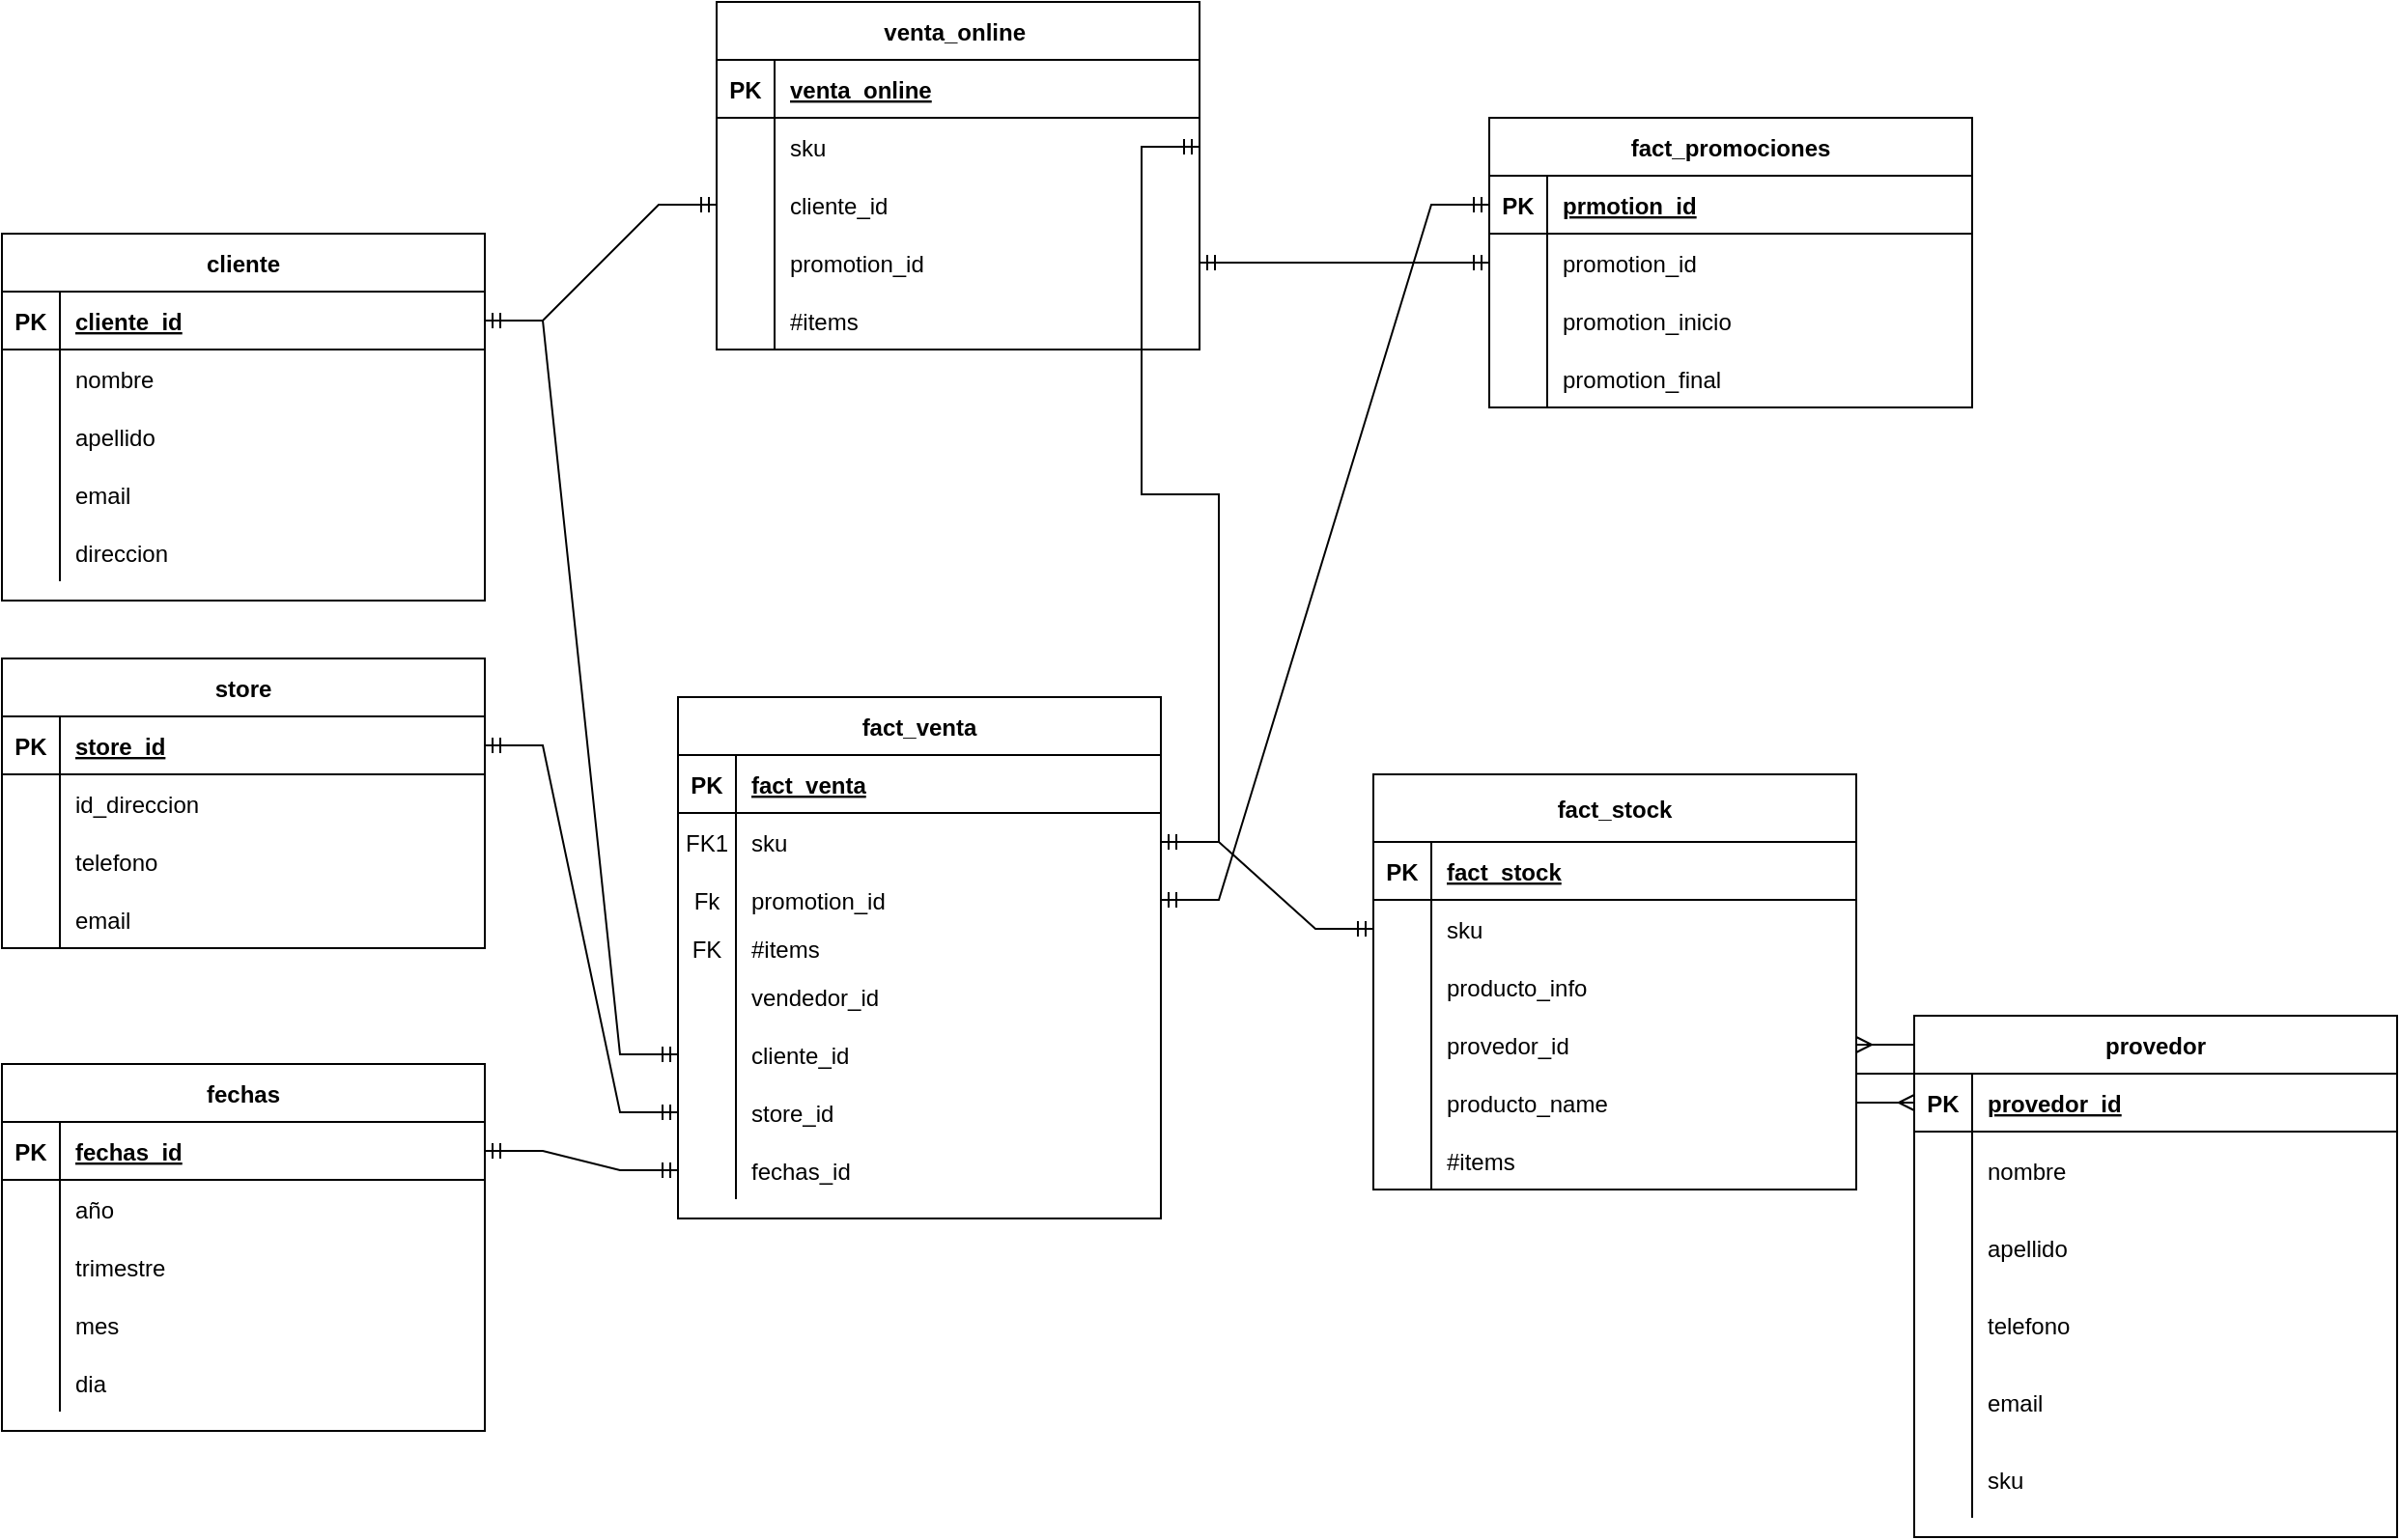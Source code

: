 <mxfile version="21.7.4" type="google">
  <diagram id="R2lEEEUBdFMjLlhIrx00" name="Page-1">
    <mxGraphModel grid="1" page="1" gridSize="10" guides="1" tooltips="1" connect="1" arrows="1" fold="1" pageScale="1" pageWidth="850" pageHeight="1100" background="#FFFFFF" math="0" shadow="0" extFonts="Permanent Marker^https://fonts.googleapis.com/css?family=Permanent+Marker">
      <root>
        <mxCell id="0" />
        <mxCell id="1" parent="0" />
        <mxCell id="C-vyLk0tnHw3VtMMgP7b-13" value="provedor" style="shape=table;startSize=30;container=1;collapsible=1;childLayout=tableLayout;fixedRows=1;rowLines=0;fontStyle=1;align=center;resizeLast=1;" vertex="1" parent="1">
          <mxGeometry x="1070" y="695" width="250" height="270.0" as="geometry">
            <mxRectangle x="1070" y="695" width="150" height="30" as="alternateBounds" />
          </mxGeometry>
        </mxCell>
        <mxCell id="C-vyLk0tnHw3VtMMgP7b-14" value="" style="shape=partialRectangle;collapsible=0;dropTarget=0;pointerEvents=0;fillColor=none;points=[[0,0.5],[1,0.5]];portConstraint=eastwest;top=0;left=0;right=0;bottom=1;" vertex="1" parent="C-vyLk0tnHw3VtMMgP7b-13">
          <mxGeometry y="30" width="250" height="30" as="geometry" />
        </mxCell>
        <mxCell id="C-vyLk0tnHw3VtMMgP7b-15" value="PK" style="shape=partialRectangle;overflow=hidden;connectable=0;fillColor=none;top=0;left=0;bottom=0;right=0;fontStyle=1;" vertex="1" parent="C-vyLk0tnHw3VtMMgP7b-14">
          <mxGeometry width="30" height="30" as="geometry">
            <mxRectangle width="30" height="30" as="alternateBounds" />
          </mxGeometry>
        </mxCell>
        <mxCell id="C-vyLk0tnHw3VtMMgP7b-16" value="provedor_id" style="shape=partialRectangle;overflow=hidden;connectable=0;fillColor=none;top=0;left=0;bottom=0;right=0;align=left;spacingLeft=6;fontStyle=5;" vertex="1" parent="C-vyLk0tnHw3VtMMgP7b-14">
          <mxGeometry x="30" width="220" height="30" as="geometry">
            <mxRectangle width="220" height="30" as="alternateBounds" />
          </mxGeometry>
        </mxCell>
        <mxCell id="C-vyLk0tnHw3VtMMgP7b-17" value="" style="shape=partialRectangle;collapsible=0;dropTarget=0;pointerEvents=0;fillColor=none;points=[[0,0.5],[1,0.5]];portConstraint=eastwest;top=0;left=0;right=0;bottom=0;" vertex="1" parent="C-vyLk0tnHw3VtMMgP7b-13">
          <mxGeometry y="60" width="250" height="40" as="geometry" />
        </mxCell>
        <mxCell id="C-vyLk0tnHw3VtMMgP7b-18" value="" style="shape=partialRectangle;overflow=hidden;connectable=0;fillColor=none;top=0;left=0;bottom=0;right=0;" vertex="1" parent="C-vyLk0tnHw3VtMMgP7b-17">
          <mxGeometry width="30" height="40" as="geometry">
            <mxRectangle width="30" height="40" as="alternateBounds" />
          </mxGeometry>
        </mxCell>
        <mxCell id="C-vyLk0tnHw3VtMMgP7b-19" value="nombre" style="shape=partialRectangle;overflow=hidden;connectable=0;fillColor=none;top=0;left=0;bottom=0;right=0;align=left;spacingLeft=6;" vertex="1" parent="C-vyLk0tnHw3VtMMgP7b-17">
          <mxGeometry x="30" width="220" height="40" as="geometry">
            <mxRectangle width="220" height="40" as="alternateBounds" />
          </mxGeometry>
        </mxCell>
        <mxCell id="Z_iA-1K9c2QlfrHiS6MS-1" value="" style="shape=partialRectangle;collapsible=0;dropTarget=0;pointerEvents=0;fillColor=none;points=[[0,0.5],[1,0.5]];portConstraint=eastwest;top=0;left=0;right=0;bottom=0;" vertex="1" parent="C-vyLk0tnHw3VtMMgP7b-13">
          <mxGeometry y="100" width="250" height="40" as="geometry" />
        </mxCell>
        <mxCell id="Z_iA-1K9c2QlfrHiS6MS-2" value="" style="shape=partialRectangle;overflow=hidden;connectable=0;fillColor=none;top=0;left=0;bottom=0;right=0;" vertex="1" parent="Z_iA-1K9c2QlfrHiS6MS-1">
          <mxGeometry width="30" height="40" as="geometry">
            <mxRectangle width="30" height="40" as="alternateBounds" />
          </mxGeometry>
        </mxCell>
        <mxCell id="Z_iA-1K9c2QlfrHiS6MS-3" value="apellido" style="shape=partialRectangle;overflow=hidden;connectable=0;fillColor=none;top=0;left=0;bottom=0;right=0;align=left;spacingLeft=6;" vertex="1" parent="Z_iA-1K9c2QlfrHiS6MS-1">
          <mxGeometry x="30" width="220" height="40" as="geometry">
            <mxRectangle width="220" height="40" as="alternateBounds" />
          </mxGeometry>
        </mxCell>
        <mxCell id="Z_iA-1K9c2QlfrHiS6MS-4" value="" style="shape=partialRectangle;collapsible=0;dropTarget=0;pointerEvents=0;fillColor=none;points=[[0,0.5],[1,0.5]];portConstraint=eastwest;top=0;left=0;right=0;bottom=0;" vertex="1" parent="C-vyLk0tnHw3VtMMgP7b-13">
          <mxGeometry y="140" width="250" height="40" as="geometry" />
        </mxCell>
        <mxCell id="Z_iA-1K9c2QlfrHiS6MS-5" value="" style="shape=partialRectangle;overflow=hidden;connectable=0;fillColor=none;top=0;left=0;bottom=0;right=0;" vertex="1" parent="Z_iA-1K9c2QlfrHiS6MS-4">
          <mxGeometry width="30" height="40" as="geometry">
            <mxRectangle width="30" height="40" as="alternateBounds" />
          </mxGeometry>
        </mxCell>
        <mxCell id="Z_iA-1K9c2QlfrHiS6MS-6" value="telefono" style="shape=partialRectangle;overflow=hidden;connectable=0;fillColor=none;top=0;left=0;bottom=0;right=0;align=left;spacingLeft=6;" vertex="1" parent="Z_iA-1K9c2QlfrHiS6MS-4">
          <mxGeometry x="30" width="220" height="40" as="geometry">
            <mxRectangle width="220" height="40" as="alternateBounds" />
          </mxGeometry>
        </mxCell>
        <mxCell id="851JvT6D6ncz7zANUEx--24" value="" style="shape=partialRectangle;collapsible=0;dropTarget=0;pointerEvents=0;fillColor=none;points=[[0,0.5],[1,0.5]];portConstraint=eastwest;top=0;left=0;right=0;bottom=0;" vertex="1" parent="C-vyLk0tnHw3VtMMgP7b-13">
          <mxGeometry y="180" width="250" height="40" as="geometry" />
        </mxCell>
        <mxCell id="851JvT6D6ncz7zANUEx--25" value="" style="shape=partialRectangle;overflow=hidden;connectable=0;fillColor=none;top=0;left=0;bottom=0;right=0;" vertex="1" parent="851JvT6D6ncz7zANUEx--24">
          <mxGeometry width="30" height="40" as="geometry">
            <mxRectangle width="30" height="40" as="alternateBounds" />
          </mxGeometry>
        </mxCell>
        <mxCell id="851JvT6D6ncz7zANUEx--26" value="email" style="shape=partialRectangle;overflow=hidden;connectable=0;fillColor=none;top=0;left=0;bottom=0;right=0;align=left;spacingLeft=6;" vertex="1" parent="851JvT6D6ncz7zANUEx--24">
          <mxGeometry x="30" width="220" height="40" as="geometry">
            <mxRectangle width="220" height="40" as="alternateBounds" />
          </mxGeometry>
        </mxCell>
        <mxCell id="851JvT6D6ncz7zANUEx--27" value="" style="shape=partialRectangle;collapsible=0;dropTarget=0;pointerEvents=0;fillColor=none;points=[[0,0.5],[1,0.5]];portConstraint=eastwest;top=0;left=0;right=0;bottom=0;" vertex="1" parent="C-vyLk0tnHw3VtMMgP7b-13">
          <mxGeometry y="220" width="250" height="40" as="geometry" />
        </mxCell>
        <mxCell id="851JvT6D6ncz7zANUEx--28" value="" style="shape=partialRectangle;overflow=hidden;connectable=0;fillColor=none;top=0;left=0;bottom=0;right=0;" vertex="1" parent="851JvT6D6ncz7zANUEx--27">
          <mxGeometry width="30" height="40" as="geometry">
            <mxRectangle width="30" height="40" as="alternateBounds" />
          </mxGeometry>
        </mxCell>
        <mxCell id="851JvT6D6ncz7zANUEx--29" value="sku" style="shape=partialRectangle;overflow=hidden;connectable=0;fillColor=none;top=0;left=0;bottom=0;right=0;align=left;spacingLeft=6;" vertex="1" parent="851JvT6D6ncz7zANUEx--27">
          <mxGeometry x="30" width="220" height="40" as="geometry">
            <mxRectangle width="220" height="40" as="alternateBounds" />
          </mxGeometry>
        </mxCell>
        <mxCell id="C-vyLk0tnHw3VtMMgP7b-23" value="store" style="shape=table;startSize=30;container=1;collapsible=1;childLayout=tableLayout;fixedRows=1;rowLines=0;fontStyle=1;align=center;resizeLast=1;" vertex="1" parent="1">
          <mxGeometry x="80" y="510" width="250" height="150" as="geometry">
            <mxRectangle x="120" y="570" width="140" height="30" as="alternateBounds" />
          </mxGeometry>
        </mxCell>
        <mxCell id="C-vyLk0tnHw3VtMMgP7b-24" value="" style="shape=partialRectangle;collapsible=0;dropTarget=0;pointerEvents=0;fillColor=none;points=[[0,0.5],[1,0.5]];portConstraint=eastwest;top=0;left=0;right=0;bottom=1;" vertex="1" parent="C-vyLk0tnHw3VtMMgP7b-23">
          <mxGeometry y="30" width="250" height="30" as="geometry" />
        </mxCell>
        <mxCell id="C-vyLk0tnHw3VtMMgP7b-25" value="PK" style="shape=partialRectangle;overflow=hidden;connectable=0;fillColor=none;top=0;left=0;bottom=0;right=0;fontStyle=1;" vertex="1" parent="C-vyLk0tnHw3VtMMgP7b-24">
          <mxGeometry width="30" height="30" as="geometry">
            <mxRectangle width="30" height="30" as="alternateBounds" />
          </mxGeometry>
        </mxCell>
        <mxCell id="C-vyLk0tnHw3VtMMgP7b-26" value="store_id" style="shape=partialRectangle;overflow=hidden;connectable=0;fillColor=none;top=0;left=0;bottom=0;right=0;align=left;spacingLeft=6;fontStyle=5;" vertex="1" parent="C-vyLk0tnHw3VtMMgP7b-24">
          <mxGeometry x="30" width="220" height="30" as="geometry">
            <mxRectangle width="220" height="30" as="alternateBounds" />
          </mxGeometry>
        </mxCell>
        <mxCell id="C-vyLk0tnHw3VtMMgP7b-27" value="" style="shape=partialRectangle;collapsible=0;dropTarget=0;pointerEvents=0;fillColor=none;points=[[0,0.5],[1,0.5]];portConstraint=eastwest;top=0;left=0;right=0;bottom=0;" vertex="1" parent="C-vyLk0tnHw3VtMMgP7b-23">
          <mxGeometry y="60" width="250" height="30" as="geometry" />
        </mxCell>
        <mxCell id="C-vyLk0tnHw3VtMMgP7b-28" value="" style="shape=partialRectangle;overflow=hidden;connectable=0;fillColor=none;top=0;left=0;bottom=0;right=0;" vertex="1" parent="C-vyLk0tnHw3VtMMgP7b-27">
          <mxGeometry width="30" height="30" as="geometry">
            <mxRectangle width="30" height="30" as="alternateBounds" />
          </mxGeometry>
        </mxCell>
        <mxCell id="C-vyLk0tnHw3VtMMgP7b-29" value="id_direccion" style="shape=partialRectangle;overflow=hidden;connectable=0;fillColor=none;top=0;left=0;bottom=0;right=0;align=left;spacingLeft=6;" vertex="1" parent="C-vyLk0tnHw3VtMMgP7b-27">
          <mxGeometry x="30" width="220" height="30" as="geometry">
            <mxRectangle width="220" height="30" as="alternateBounds" />
          </mxGeometry>
        </mxCell>
        <mxCell id="UrbF_MZhGBlNxqxFJ4zJ-2" value="" style="shape=partialRectangle;collapsible=0;dropTarget=0;pointerEvents=0;fillColor=none;points=[[0,0.5],[1,0.5]];portConstraint=eastwest;top=0;left=0;right=0;bottom=0;" vertex="1" parent="C-vyLk0tnHw3VtMMgP7b-23">
          <mxGeometry y="90" width="250" height="30" as="geometry" />
        </mxCell>
        <mxCell id="UrbF_MZhGBlNxqxFJ4zJ-3" value="" style="shape=partialRectangle;overflow=hidden;connectable=0;fillColor=none;top=0;left=0;bottom=0;right=0;" vertex="1" parent="UrbF_MZhGBlNxqxFJ4zJ-2">
          <mxGeometry width="30" height="30" as="geometry">
            <mxRectangle width="30" height="30" as="alternateBounds" />
          </mxGeometry>
        </mxCell>
        <mxCell id="UrbF_MZhGBlNxqxFJ4zJ-4" value="telefono" style="shape=partialRectangle;overflow=hidden;connectable=0;fillColor=none;top=0;left=0;bottom=0;right=0;align=left;spacingLeft=6;" vertex="1" parent="UrbF_MZhGBlNxqxFJ4zJ-2">
          <mxGeometry x="30" width="220" height="30" as="geometry">
            <mxRectangle width="220" height="30" as="alternateBounds" />
          </mxGeometry>
        </mxCell>
        <mxCell id="UrbF_MZhGBlNxqxFJ4zJ-5" value="" style="shape=partialRectangle;collapsible=0;dropTarget=0;pointerEvents=0;fillColor=none;points=[[0,0.5],[1,0.5]];portConstraint=eastwest;top=0;left=0;right=0;bottom=0;" vertex="1" parent="C-vyLk0tnHw3VtMMgP7b-23">
          <mxGeometry y="120" width="250" height="30" as="geometry" />
        </mxCell>
        <mxCell id="UrbF_MZhGBlNxqxFJ4zJ-6" value="" style="shape=partialRectangle;overflow=hidden;connectable=0;fillColor=none;top=0;left=0;bottom=0;right=0;" vertex="1" parent="UrbF_MZhGBlNxqxFJ4zJ-5">
          <mxGeometry width="30" height="30" as="geometry">
            <mxRectangle width="30" height="30" as="alternateBounds" />
          </mxGeometry>
        </mxCell>
        <mxCell id="UrbF_MZhGBlNxqxFJ4zJ-7" value="email" style="shape=partialRectangle;overflow=hidden;connectable=0;fillColor=none;top=0;left=0;bottom=0;right=0;align=left;spacingLeft=6;" vertex="1" parent="UrbF_MZhGBlNxqxFJ4zJ-5">
          <mxGeometry x="30" width="220" height="30" as="geometry">
            <mxRectangle width="220" height="30" as="alternateBounds" />
          </mxGeometry>
        </mxCell>
        <mxCell id="UrbF_MZhGBlNxqxFJ4zJ-34" style="edgeStyle=none;rounded=0;orthogonalLoop=1;jettySize=auto;html=1;exitX=1;exitY=1;exitDx=0;exitDy=0;entryX=0;entryY=1;entryDx=0;entryDy=0;" edge="1" parent="1">
          <mxGeometry relative="1" as="geometry">
            <Array as="points">
              <mxPoint x="270" y="250" />
            </Array>
            <mxPoint x="290" y="70" as="targetPoint" />
          </mxGeometry>
        </mxCell>
        <mxCell id="UrbF_MZhGBlNxqxFJ4zJ-37" value="fact_venta" style="shape=table;startSize=30;container=1;collapsible=1;childLayout=tableLayout;fixedRows=1;rowLines=0;fontStyle=1;align=center;resizeLast=1;" vertex="1" parent="1">
          <mxGeometry x="430" y="530" width="250" height="270" as="geometry">
            <mxRectangle x="500" y="530" width="100" height="30" as="alternateBounds" />
          </mxGeometry>
        </mxCell>
        <mxCell id="UrbF_MZhGBlNxqxFJ4zJ-38" value="" style="shape=partialRectangle;collapsible=0;dropTarget=0;pointerEvents=0;fillColor=none;points=[[0,0.5],[1,0.5]];portConstraint=eastwest;top=0;left=0;right=0;bottom=1;" vertex="1" parent="UrbF_MZhGBlNxqxFJ4zJ-37">
          <mxGeometry y="30" width="250" height="30" as="geometry" />
        </mxCell>
        <mxCell id="UrbF_MZhGBlNxqxFJ4zJ-39" value="PK" style="shape=partialRectangle;overflow=hidden;connectable=0;fillColor=none;top=0;left=0;bottom=0;right=0;fontStyle=1;" vertex="1" parent="UrbF_MZhGBlNxqxFJ4zJ-38">
          <mxGeometry width="30" height="30" as="geometry">
            <mxRectangle width="30" height="30" as="alternateBounds" />
          </mxGeometry>
        </mxCell>
        <mxCell id="UrbF_MZhGBlNxqxFJ4zJ-40" value="fact_venta" style="shape=partialRectangle;overflow=hidden;connectable=0;fillColor=none;top=0;left=0;bottom=0;right=0;align=left;spacingLeft=6;fontStyle=5;" vertex="1" parent="UrbF_MZhGBlNxqxFJ4zJ-38">
          <mxGeometry x="30" width="220" height="30" as="geometry">
            <mxRectangle width="220" height="30" as="alternateBounds" />
          </mxGeometry>
        </mxCell>
        <mxCell id="UrbF_MZhGBlNxqxFJ4zJ-41" value="" style="shape=partialRectangle;collapsible=0;dropTarget=0;pointerEvents=0;fillColor=none;points=[[0,0.5],[1,0.5]];portConstraint=eastwest;top=0;left=0;right=0;bottom=0;" vertex="1" parent="UrbF_MZhGBlNxqxFJ4zJ-37">
          <mxGeometry y="60" width="250" height="30" as="geometry" />
        </mxCell>
        <mxCell id="UrbF_MZhGBlNxqxFJ4zJ-42" value="FK1" style="shape=partialRectangle;overflow=hidden;connectable=0;fillColor=none;top=0;left=0;bottom=0;right=0;" vertex="1" parent="UrbF_MZhGBlNxqxFJ4zJ-41">
          <mxGeometry width="30" height="30" as="geometry">
            <mxRectangle width="30" height="30" as="alternateBounds" />
          </mxGeometry>
        </mxCell>
        <mxCell id="UrbF_MZhGBlNxqxFJ4zJ-43" value="sku" style="shape=partialRectangle;overflow=hidden;connectable=0;fillColor=none;top=0;left=0;bottom=0;right=0;align=left;spacingLeft=6;" vertex="1" parent="UrbF_MZhGBlNxqxFJ4zJ-41">
          <mxGeometry x="30" width="220" height="30" as="geometry">
            <mxRectangle width="220" height="30" as="alternateBounds" />
          </mxGeometry>
        </mxCell>
        <mxCell id="UrbF_MZhGBlNxqxFJ4zJ-44" value="" style="shape=partialRectangle;collapsible=0;dropTarget=0;pointerEvents=0;fillColor=none;points=[[0,0.5],[1,0.5]];portConstraint=eastwest;top=0;left=0;right=0;bottom=0;" vertex="1" parent="UrbF_MZhGBlNxqxFJ4zJ-37">
          <mxGeometry y="90" width="250" height="30" as="geometry" />
        </mxCell>
        <mxCell id="UrbF_MZhGBlNxqxFJ4zJ-45" value="Fk" style="shape=partialRectangle;overflow=hidden;connectable=0;fillColor=none;top=0;left=0;bottom=0;right=0;" vertex="1" parent="UrbF_MZhGBlNxqxFJ4zJ-44">
          <mxGeometry width="30" height="30" as="geometry">
            <mxRectangle width="30" height="30" as="alternateBounds" />
          </mxGeometry>
        </mxCell>
        <mxCell id="UrbF_MZhGBlNxqxFJ4zJ-46" value="promotion_id" style="shape=partialRectangle;overflow=hidden;connectable=0;fillColor=none;top=0;left=0;bottom=0;right=0;align=left;spacingLeft=6;" vertex="1" parent="UrbF_MZhGBlNxqxFJ4zJ-44">
          <mxGeometry x="30" width="220" height="30" as="geometry">
            <mxRectangle width="220" height="30" as="alternateBounds" />
          </mxGeometry>
        </mxCell>
        <mxCell id="UrbF_MZhGBlNxqxFJ4zJ-116" value="" style="shape=partialRectangle;collapsible=0;dropTarget=0;pointerEvents=0;fillColor=none;points=[[0,0.5],[1,0.5]];portConstraint=eastwest;top=0;left=0;right=0;bottom=0;" vertex="1" parent="UrbF_MZhGBlNxqxFJ4zJ-37">
          <mxGeometry y="120" width="250" height="20" as="geometry" />
        </mxCell>
        <mxCell id="UrbF_MZhGBlNxqxFJ4zJ-117" value="FK" style="shape=partialRectangle;overflow=hidden;connectable=0;fillColor=none;top=0;left=0;bottom=0;right=0;" vertex="1" parent="UrbF_MZhGBlNxqxFJ4zJ-116">
          <mxGeometry width="30" height="20" as="geometry">
            <mxRectangle width="30" height="20" as="alternateBounds" />
          </mxGeometry>
        </mxCell>
        <mxCell id="UrbF_MZhGBlNxqxFJ4zJ-118" value="#items" style="shape=partialRectangle;overflow=hidden;connectable=0;fillColor=none;top=0;left=0;bottom=0;right=0;align=left;spacingLeft=6;" vertex="1" parent="UrbF_MZhGBlNxqxFJ4zJ-116">
          <mxGeometry x="30" width="220" height="20" as="geometry">
            <mxRectangle width="220" height="20" as="alternateBounds" />
          </mxGeometry>
        </mxCell>
        <mxCell id="UrbF_MZhGBlNxqxFJ4zJ-122" value="" style="shape=partialRectangle;collapsible=0;dropTarget=0;pointerEvents=0;fillColor=none;points=[[0,0.5],[1,0.5]];portConstraint=eastwest;top=0;left=0;right=0;bottom=0;" vertex="1" parent="UrbF_MZhGBlNxqxFJ4zJ-37">
          <mxGeometry y="140" width="250" height="30" as="geometry" />
        </mxCell>
        <mxCell id="UrbF_MZhGBlNxqxFJ4zJ-123" value="" style="shape=partialRectangle;overflow=hidden;connectable=0;fillColor=none;top=0;left=0;bottom=0;right=0;" vertex="1" parent="UrbF_MZhGBlNxqxFJ4zJ-122">
          <mxGeometry width="30" height="30" as="geometry">
            <mxRectangle width="30" height="30" as="alternateBounds" />
          </mxGeometry>
        </mxCell>
        <mxCell id="UrbF_MZhGBlNxqxFJ4zJ-124" value="vendedor_id" style="shape=partialRectangle;overflow=hidden;connectable=0;fillColor=none;top=0;left=0;bottom=0;right=0;align=left;spacingLeft=6;" vertex="1" parent="UrbF_MZhGBlNxqxFJ4zJ-122">
          <mxGeometry x="30" width="220" height="30" as="geometry">
            <mxRectangle width="220" height="30" as="alternateBounds" />
          </mxGeometry>
        </mxCell>
        <mxCell id="UrbF_MZhGBlNxqxFJ4zJ-128" value="" style="shape=partialRectangle;collapsible=0;dropTarget=0;pointerEvents=0;fillColor=none;points=[[0,0.5],[1,0.5]];portConstraint=eastwest;top=0;left=0;right=0;bottom=0;" vertex="1" parent="UrbF_MZhGBlNxqxFJ4zJ-37">
          <mxGeometry y="170" width="250" height="30" as="geometry" />
        </mxCell>
        <mxCell id="UrbF_MZhGBlNxqxFJ4zJ-129" value="" style="shape=partialRectangle;overflow=hidden;connectable=0;fillColor=none;top=0;left=0;bottom=0;right=0;" vertex="1" parent="UrbF_MZhGBlNxqxFJ4zJ-128">
          <mxGeometry width="30" height="30" as="geometry">
            <mxRectangle width="30" height="30" as="alternateBounds" />
          </mxGeometry>
        </mxCell>
        <mxCell id="UrbF_MZhGBlNxqxFJ4zJ-130" value="cliente_id" style="shape=partialRectangle;overflow=hidden;connectable=0;fillColor=none;top=0;left=0;bottom=0;right=0;align=left;spacingLeft=6;" vertex="1" parent="UrbF_MZhGBlNxqxFJ4zJ-128">
          <mxGeometry x="30" width="220" height="30" as="geometry">
            <mxRectangle width="220" height="30" as="alternateBounds" />
          </mxGeometry>
        </mxCell>
        <mxCell id="UrbF_MZhGBlNxqxFJ4zJ-191" value="" style="shape=partialRectangle;collapsible=0;dropTarget=0;pointerEvents=0;fillColor=none;points=[[0,0.5],[1,0.5]];portConstraint=eastwest;top=0;left=0;right=0;bottom=0;" vertex="1" parent="UrbF_MZhGBlNxqxFJ4zJ-37">
          <mxGeometry y="200" width="250" height="30" as="geometry" />
        </mxCell>
        <mxCell id="UrbF_MZhGBlNxqxFJ4zJ-192" value="" style="shape=partialRectangle;overflow=hidden;connectable=0;fillColor=none;top=0;left=0;bottom=0;right=0;" vertex="1" parent="UrbF_MZhGBlNxqxFJ4zJ-191">
          <mxGeometry width="30" height="30" as="geometry">
            <mxRectangle width="30" height="30" as="alternateBounds" />
          </mxGeometry>
        </mxCell>
        <mxCell id="UrbF_MZhGBlNxqxFJ4zJ-193" value="store_id" style="shape=partialRectangle;overflow=hidden;connectable=0;fillColor=none;top=0;left=0;bottom=0;right=0;align=left;spacingLeft=6;" vertex="1" parent="UrbF_MZhGBlNxqxFJ4zJ-191">
          <mxGeometry x="30" width="220" height="30" as="geometry">
            <mxRectangle width="220" height="30" as="alternateBounds" />
          </mxGeometry>
        </mxCell>
        <mxCell id="851JvT6D6ncz7zANUEx--52" value="" style="shape=partialRectangle;collapsible=0;dropTarget=0;pointerEvents=0;fillColor=none;points=[[0,0.5],[1,0.5]];portConstraint=eastwest;top=0;left=0;right=0;bottom=0;" vertex="1" parent="UrbF_MZhGBlNxqxFJ4zJ-37">
          <mxGeometry y="230" width="250" height="30" as="geometry" />
        </mxCell>
        <mxCell id="851JvT6D6ncz7zANUEx--53" value="" style="shape=partialRectangle;overflow=hidden;connectable=0;fillColor=none;top=0;left=0;bottom=0;right=0;" vertex="1" parent="851JvT6D6ncz7zANUEx--52">
          <mxGeometry width="30" height="30" as="geometry">
            <mxRectangle width="30" height="30" as="alternateBounds" />
          </mxGeometry>
        </mxCell>
        <mxCell id="851JvT6D6ncz7zANUEx--54" value="fechas_id" style="shape=partialRectangle;overflow=hidden;connectable=0;fillColor=none;top=0;left=0;bottom=0;right=0;align=left;spacingLeft=6;" vertex="1" parent="851JvT6D6ncz7zANUEx--52">
          <mxGeometry x="30" width="220" height="30" as="geometry">
            <mxRectangle width="220" height="30" as="alternateBounds" />
          </mxGeometry>
        </mxCell>
        <mxCell id="UrbF_MZhGBlNxqxFJ4zJ-48" value="fact_stock" style="shape=table;startSize=35;container=1;collapsible=1;childLayout=tableLayout;fixedRows=1;rowLines=0;fontStyle=1;align=center;resizeLast=1;" vertex="1" parent="1">
          <mxGeometry x="790" y="570" width="250" height="215" as="geometry">
            <mxRectangle x="790" y="570" width="150" height="30" as="alternateBounds" />
          </mxGeometry>
        </mxCell>
        <mxCell id="UrbF_MZhGBlNxqxFJ4zJ-49" value="" style="shape=partialRectangle;collapsible=0;dropTarget=0;pointerEvents=0;fillColor=none;points=[[0,0.5],[1,0.5]];portConstraint=eastwest;top=0;left=0;right=0;bottom=1;" vertex="1" parent="UrbF_MZhGBlNxqxFJ4zJ-48">
          <mxGeometry y="35" width="250" height="30" as="geometry" />
        </mxCell>
        <mxCell id="UrbF_MZhGBlNxqxFJ4zJ-50" value="PK" style="shape=partialRectangle;overflow=hidden;connectable=0;fillColor=none;top=0;left=0;bottom=0;right=0;fontStyle=1;" vertex="1" parent="UrbF_MZhGBlNxqxFJ4zJ-49">
          <mxGeometry width="30" height="30" as="geometry">
            <mxRectangle width="30" height="30" as="alternateBounds" />
          </mxGeometry>
        </mxCell>
        <mxCell id="UrbF_MZhGBlNxqxFJ4zJ-51" value="fact_stock" style="shape=partialRectangle;overflow=hidden;connectable=0;fillColor=none;top=0;left=0;bottom=0;right=0;align=left;spacingLeft=6;fontStyle=5;" vertex="1" parent="UrbF_MZhGBlNxqxFJ4zJ-49">
          <mxGeometry x="30" width="220" height="30" as="geometry">
            <mxRectangle width="220" height="30" as="alternateBounds" />
          </mxGeometry>
        </mxCell>
        <mxCell id="UrbF_MZhGBlNxqxFJ4zJ-52" value="" style="shape=partialRectangle;collapsible=0;dropTarget=0;pointerEvents=0;fillColor=none;points=[[0,0.5],[1,0.5]];portConstraint=eastwest;top=0;left=0;right=0;bottom=0;" vertex="1" parent="UrbF_MZhGBlNxqxFJ4zJ-48">
          <mxGeometry y="65" width="250" height="30" as="geometry" />
        </mxCell>
        <mxCell id="UrbF_MZhGBlNxqxFJ4zJ-53" value="" style="shape=partialRectangle;overflow=hidden;connectable=0;fillColor=none;top=0;left=0;bottom=0;right=0;" vertex="1" parent="UrbF_MZhGBlNxqxFJ4zJ-52">
          <mxGeometry width="30" height="30" as="geometry">
            <mxRectangle width="30" height="30" as="alternateBounds" />
          </mxGeometry>
        </mxCell>
        <mxCell id="UrbF_MZhGBlNxqxFJ4zJ-54" value="sku" style="shape=partialRectangle;overflow=hidden;connectable=0;fillColor=none;top=0;left=0;bottom=0;right=0;align=left;spacingLeft=6;" vertex="1" parent="UrbF_MZhGBlNxqxFJ4zJ-52">
          <mxGeometry x="30" width="220" height="30" as="geometry">
            <mxRectangle width="220" height="30" as="alternateBounds" />
          </mxGeometry>
        </mxCell>
        <mxCell id="UrbF_MZhGBlNxqxFJ4zJ-55" value="" style="shape=partialRectangle;collapsible=0;dropTarget=0;pointerEvents=0;fillColor=none;points=[[0,0.5],[1,0.5]];portConstraint=eastwest;top=0;left=0;right=0;bottom=0;" vertex="1" parent="UrbF_MZhGBlNxqxFJ4zJ-48">
          <mxGeometry y="95" width="250" height="30" as="geometry" />
        </mxCell>
        <mxCell id="UrbF_MZhGBlNxqxFJ4zJ-56" value="" style="shape=partialRectangle;overflow=hidden;connectable=0;fillColor=none;top=0;left=0;bottom=0;right=0;" vertex="1" parent="UrbF_MZhGBlNxqxFJ4zJ-55">
          <mxGeometry width="30" height="30" as="geometry">
            <mxRectangle width="30" height="30" as="alternateBounds" />
          </mxGeometry>
        </mxCell>
        <mxCell id="UrbF_MZhGBlNxqxFJ4zJ-57" value="producto_info" style="shape=partialRectangle;overflow=hidden;connectable=0;fillColor=none;top=0;left=0;bottom=0;right=0;align=left;spacingLeft=6;" vertex="1" parent="UrbF_MZhGBlNxqxFJ4zJ-55">
          <mxGeometry x="30" width="220" height="30" as="geometry">
            <mxRectangle width="220" height="30" as="alternateBounds" />
          </mxGeometry>
        </mxCell>
        <mxCell id="UrbF_MZhGBlNxqxFJ4zJ-58" value="" style="shape=partialRectangle;collapsible=0;dropTarget=0;pointerEvents=0;fillColor=none;points=[[0,0.5],[1,0.5]];portConstraint=eastwest;top=0;left=0;right=0;bottom=0;" vertex="1" parent="UrbF_MZhGBlNxqxFJ4zJ-48">
          <mxGeometry y="125" width="250" height="30" as="geometry" />
        </mxCell>
        <mxCell id="UrbF_MZhGBlNxqxFJ4zJ-59" value="" style="shape=partialRectangle;overflow=hidden;connectable=0;fillColor=none;top=0;left=0;bottom=0;right=0;" vertex="1" parent="UrbF_MZhGBlNxqxFJ4zJ-58">
          <mxGeometry width="30" height="30" as="geometry">
            <mxRectangle width="30" height="30" as="alternateBounds" />
          </mxGeometry>
        </mxCell>
        <mxCell id="UrbF_MZhGBlNxqxFJ4zJ-60" value="provedor_id" style="shape=partialRectangle;overflow=hidden;connectable=0;fillColor=none;top=0;left=0;bottom=0;right=0;align=left;spacingLeft=6;" vertex="1" parent="UrbF_MZhGBlNxqxFJ4zJ-58">
          <mxGeometry x="30" width="220" height="30" as="geometry">
            <mxRectangle width="220" height="30" as="alternateBounds" />
          </mxGeometry>
        </mxCell>
        <mxCell id="UrbF_MZhGBlNxqxFJ4zJ-61" value="" style="shape=partialRectangle;collapsible=0;dropTarget=0;pointerEvents=0;fillColor=none;points=[[0,0.5],[1,0.5]];portConstraint=eastwest;top=0;left=0;right=0;bottom=0;" vertex="1" parent="UrbF_MZhGBlNxqxFJ4zJ-48">
          <mxGeometry y="155" width="250" height="30" as="geometry" />
        </mxCell>
        <mxCell id="UrbF_MZhGBlNxqxFJ4zJ-62" value="" style="shape=partialRectangle;overflow=hidden;connectable=0;fillColor=none;top=0;left=0;bottom=0;right=0;" vertex="1" parent="UrbF_MZhGBlNxqxFJ4zJ-61">
          <mxGeometry width="30" height="30" as="geometry">
            <mxRectangle width="30" height="30" as="alternateBounds" />
          </mxGeometry>
        </mxCell>
        <mxCell id="UrbF_MZhGBlNxqxFJ4zJ-63" value="producto_name" style="shape=partialRectangle;overflow=hidden;connectable=0;fillColor=none;top=0;left=0;bottom=0;right=0;align=left;spacingLeft=6;" vertex="1" parent="UrbF_MZhGBlNxqxFJ4zJ-61">
          <mxGeometry x="30" width="220" height="30" as="geometry">
            <mxRectangle width="220" height="30" as="alternateBounds" />
          </mxGeometry>
        </mxCell>
        <mxCell id="851JvT6D6ncz7zANUEx--69" value="" style="shape=partialRectangle;collapsible=0;dropTarget=0;pointerEvents=0;fillColor=none;points=[[0,0.5],[1,0.5]];portConstraint=eastwest;top=0;left=0;right=0;bottom=0;" vertex="1" parent="UrbF_MZhGBlNxqxFJ4zJ-48">
          <mxGeometry y="185" width="250" height="30" as="geometry" />
        </mxCell>
        <mxCell id="851JvT6D6ncz7zANUEx--70" value="" style="shape=partialRectangle;overflow=hidden;connectable=0;fillColor=none;top=0;left=0;bottom=0;right=0;" vertex="1" parent="851JvT6D6ncz7zANUEx--69">
          <mxGeometry width="30" height="30" as="geometry">
            <mxRectangle width="30" height="30" as="alternateBounds" />
          </mxGeometry>
        </mxCell>
        <mxCell id="851JvT6D6ncz7zANUEx--71" value="#items" style="shape=partialRectangle;overflow=hidden;connectable=0;fillColor=none;top=0;left=0;bottom=0;right=0;align=left;spacingLeft=6;" vertex="1" parent="851JvT6D6ncz7zANUEx--69">
          <mxGeometry x="30" width="220" height="30" as="geometry">
            <mxRectangle width="220" height="30" as="alternateBounds" />
          </mxGeometry>
        </mxCell>
        <mxCell id="UrbF_MZhGBlNxqxFJ4zJ-131" value="fact_promociones" style="shape=table;startSize=30;container=1;collapsible=1;childLayout=tableLayout;fixedRows=1;rowLines=0;fontStyle=1;align=center;resizeLast=1;" vertex="1" parent="1">
          <mxGeometry x="850" y="230" width="250" height="150" as="geometry">
            <mxRectangle x="850" y="290" width="130" height="30" as="alternateBounds" />
          </mxGeometry>
        </mxCell>
        <mxCell id="UrbF_MZhGBlNxqxFJ4zJ-132" value="" style="shape=partialRectangle;collapsible=0;dropTarget=0;pointerEvents=0;fillColor=none;points=[[0,0.5],[1,0.5]];portConstraint=eastwest;top=0;left=0;right=0;bottom=1;" vertex="1" parent="UrbF_MZhGBlNxqxFJ4zJ-131">
          <mxGeometry y="30" width="250" height="30" as="geometry" />
        </mxCell>
        <mxCell id="UrbF_MZhGBlNxqxFJ4zJ-133" value="PK" style="shape=partialRectangle;overflow=hidden;connectable=0;fillColor=none;top=0;left=0;bottom=0;right=0;fontStyle=1;" vertex="1" parent="UrbF_MZhGBlNxqxFJ4zJ-132">
          <mxGeometry width="30" height="30" as="geometry">
            <mxRectangle width="30" height="30" as="alternateBounds" />
          </mxGeometry>
        </mxCell>
        <mxCell id="UrbF_MZhGBlNxqxFJ4zJ-134" value="prmotion_id" style="shape=partialRectangle;overflow=hidden;connectable=0;fillColor=none;top=0;left=0;bottom=0;right=0;align=left;spacingLeft=6;fontStyle=5;" vertex="1" parent="UrbF_MZhGBlNxqxFJ4zJ-132">
          <mxGeometry x="30" width="220" height="30" as="geometry">
            <mxRectangle width="220" height="30" as="alternateBounds" />
          </mxGeometry>
        </mxCell>
        <mxCell id="UrbF_MZhGBlNxqxFJ4zJ-135" value="" style="shape=partialRectangle;collapsible=0;dropTarget=0;pointerEvents=0;fillColor=none;points=[[0,0.5],[1,0.5]];portConstraint=eastwest;top=0;left=0;right=0;bottom=0;" vertex="1" parent="UrbF_MZhGBlNxqxFJ4zJ-131">
          <mxGeometry y="60" width="250" height="30" as="geometry" />
        </mxCell>
        <mxCell id="UrbF_MZhGBlNxqxFJ4zJ-136" value="" style="shape=partialRectangle;overflow=hidden;connectable=0;fillColor=none;top=0;left=0;bottom=0;right=0;" vertex="1" parent="UrbF_MZhGBlNxqxFJ4zJ-135">
          <mxGeometry width="30" height="30" as="geometry">
            <mxRectangle width="30" height="30" as="alternateBounds" />
          </mxGeometry>
        </mxCell>
        <mxCell id="UrbF_MZhGBlNxqxFJ4zJ-137" value="promotion_id" style="shape=partialRectangle;overflow=hidden;connectable=0;fillColor=none;top=0;left=0;bottom=0;right=0;align=left;spacingLeft=6;" vertex="1" parent="UrbF_MZhGBlNxqxFJ4zJ-135">
          <mxGeometry x="30" width="220" height="30" as="geometry">
            <mxRectangle width="220" height="30" as="alternateBounds" />
          </mxGeometry>
        </mxCell>
        <mxCell id="UrbF_MZhGBlNxqxFJ4zJ-138" value="" style="shape=partialRectangle;collapsible=0;dropTarget=0;pointerEvents=0;fillColor=none;points=[[0,0.5],[1,0.5]];portConstraint=eastwest;top=0;left=0;right=0;bottom=0;" vertex="1" parent="UrbF_MZhGBlNxqxFJ4zJ-131">
          <mxGeometry y="90" width="250" height="30" as="geometry" />
        </mxCell>
        <mxCell id="UrbF_MZhGBlNxqxFJ4zJ-139" value="" style="shape=partialRectangle;overflow=hidden;connectable=0;fillColor=none;top=0;left=0;bottom=0;right=0;" vertex="1" parent="UrbF_MZhGBlNxqxFJ4zJ-138">
          <mxGeometry width="30" height="30" as="geometry">
            <mxRectangle width="30" height="30" as="alternateBounds" />
          </mxGeometry>
        </mxCell>
        <mxCell id="UrbF_MZhGBlNxqxFJ4zJ-140" value="promotion_inicio" style="shape=partialRectangle;overflow=hidden;connectable=0;fillColor=none;top=0;left=0;bottom=0;right=0;align=left;spacingLeft=6;" vertex="1" parent="UrbF_MZhGBlNxqxFJ4zJ-138">
          <mxGeometry x="30" width="220" height="30" as="geometry">
            <mxRectangle width="220" height="30" as="alternateBounds" />
          </mxGeometry>
        </mxCell>
        <mxCell id="UrbF_MZhGBlNxqxFJ4zJ-141" value="" style="shape=partialRectangle;collapsible=0;dropTarget=0;pointerEvents=0;fillColor=none;points=[[0,0.5],[1,0.5]];portConstraint=eastwest;top=0;left=0;right=0;bottom=0;" vertex="1" parent="UrbF_MZhGBlNxqxFJ4zJ-131">
          <mxGeometry y="120" width="250" height="30" as="geometry" />
        </mxCell>
        <mxCell id="UrbF_MZhGBlNxqxFJ4zJ-142" value="" style="shape=partialRectangle;overflow=hidden;connectable=0;fillColor=none;top=0;left=0;bottom=0;right=0;" vertex="1" parent="UrbF_MZhGBlNxqxFJ4zJ-141">
          <mxGeometry width="30" height="30" as="geometry">
            <mxRectangle width="30" height="30" as="alternateBounds" />
          </mxGeometry>
        </mxCell>
        <mxCell id="UrbF_MZhGBlNxqxFJ4zJ-143" value="promotion_final" style="shape=partialRectangle;overflow=hidden;connectable=0;fillColor=none;top=0;left=0;bottom=0;right=0;align=left;spacingLeft=6;" vertex="1" parent="UrbF_MZhGBlNxqxFJ4zJ-141">
          <mxGeometry x="30" width="220" height="30" as="geometry">
            <mxRectangle width="220" height="30" as="alternateBounds" />
          </mxGeometry>
        </mxCell>
        <mxCell id="UrbF_MZhGBlNxqxFJ4zJ-156" value="cliente" style="shape=table;startSize=30;container=1;collapsible=1;childLayout=tableLayout;fixedRows=1;rowLines=0;fontStyle=1;align=center;resizeLast=1;" vertex="1" parent="1">
          <mxGeometry x="80" y="290" width="250" height="190" as="geometry">
            <mxRectangle x="120" y="440" width="140" height="30" as="alternateBounds" />
          </mxGeometry>
        </mxCell>
        <mxCell id="UrbF_MZhGBlNxqxFJ4zJ-157" value="" style="shape=partialRectangle;collapsible=0;dropTarget=0;pointerEvents=0;fillColor=none;points=[[0,0.5],[1,0.5]];portConstraint=eastwest;top=0;left=0;right=0;bottom=1;" vertex="1" parent="UrbF_MZhGBlNxqxFJ4zJ-156">
          <mxGeometry y="30" width="250" height="30" as="geometry" />
        </mxCell>
        <mxCell id="UrbF_MZhGBlNxqxFJ4zJ-158" value="PK" style="shape=partialRectangle;overflow=hidden;connectable=0;fillColor=none;top=0;left=0;bottom=0;right=0;fontStyle=1;" vertex="1" parent="UrbF_MZhGBlNxqxFJ4zJ-157">
          <mxGeometry width="30" height="30" as="geometry">
            <mxRectangle width="30" height="30" as="alternateBounds" />
          </mxGeometry>
        </mxCell>
        <mxCell id="UrbF_MZhGBlNxqxFJ4zJ-159" value="cliente_id" style="shape=partialRectangle;overflow=hidden;connectable=0;fillColor=none;top=0;left=0;bottom=0;right=0;align=left;spacingLeft=6;fontStyle=5;" vertex="1" parent="UrbF_MZhGBlNxqxFJ4zJ-157">
          <mxGeometry x="30" width="220" height="30" as="geometry">
            <mxRectangle width="220" height="30" as="alternateBounds" />
          </mxGeometry>
        </mxCell>
        <mxCell id="UrbF_MZhGBlNxqxFJ4zJ-160" value="" style="shape=partialRectangle;collapsible=0;dropTarget=0;pointerEvents=0;fillColor=none;points=[[0,0.5],[1,0.5]];portConstraint=eastwest;top=0;left=0;right=0;bottom=0;" vertex="1" parent="UrbF_MZhGBlNxqxFJ4zJ-156">
          <mxGeometry y="60" width="250" height="30" as="geometry" />
        </mxCell>
        <mxCell id="UrbF_MZhGBlNxqxFJ4zJ-161" value="" style="shape=partialRectangle;overflow=hidden;connectable=0;fillColor=none;top=0;left=0;bottom=0;right=0;" vertex="1" parent="UrbF_MZhGBlNxqxFJ4zJ-160">
          <mxGeometry width="30" height="30" as="geometry">
            <mxRectangle width="30" height="30" as="alternateBounds" />
          </mxGeometry>
        </mxCell>
        <mxCell id="UrbF_MZhGBlNxqxFJ4zJ-162" value="nombre" style="shape=partialRectangle;overflow=hidden;connectable=0;fillColor=none;top=0;left=0;bottom=0;right=0;align=left;spacingLeft=6;" vertex="1" parent="UrbF_MZhGBlNxqxFJ4zJ-160">
          <mxGeometry x="30" width="220" height="30" as="geometry">
            <mxRectangle width="220" height="30" as="alternateBounds" />
          </mxGeometry>
        </mxCell>
        <mxCell id="UrbF_MZhGBlNxqxFJ4zJ-163" value="" style="shape=partialRectangle;collapsible=0;dropTarget=0;pointerEvents=0;fillColor=none;points=[[0,0.5],[1,0.5]];portConstraint=eastwest;top=0;left=0;right=0;bottom=0;" vertex="1" parent="UrbF_MZhGBlNxqxFJ4zJ-156">
          <mxGeometry y="90" width="250" height="30" as="geometry" />
        </mxCell>
        <mxCell id="UrbF_MZhGBlNxqxFJ4zJ-164" value="" style="shape=partialRectangle;overflow=hidden;connectable=0;fillColor=none;top=0;left=0;bottom=0;right=0;" vertex="1" parent="UrbF_MZhGBlNxqxFJ4zJ-163">
          <mxGeometry width="30" height="30" as="geometry">
            <mxRectangle width="30" height="30" as="alternateBounds" />
          </mxGeometry>
        </mxCell>
        <mxCell id="UrbF_MZhGBlNxqxFJ4zJ-165" value="apellido" style="shape=partialRectangle;overflow=hidden;connectable=0;fillColor=none;top=0;left=0;bottom=0;right=0;align=left;spacingLeft=6;" vertex="1" parent="UrbF_MZhGBlNxqxFJ4zJ-163">
          <mxGeometry x="30" width="220" height="30" as="geometry">
            <mxRectangle width="220" height="30" as="alternateBounds" />
          </mxGeometry>
        </mxCell>
        <mxCell id="UrbF_MZhGBlNxqxFJ4zJ-166" value="" style="shape=partialRectangle;collapsible=0;dropTarget=0;pointerEvents=0;fillColor=none;points=[[0,0.5],[1,0.5]];portConstraint=eastwest;top=0;left=0;right=0;bottom=0;" vertex="1" parent="UrbF_MZhGBlNxqxFJ4zJ-156">
          <mxGeometry y="120" width="250" height="30" as="geometry" />
        </mxCell>
        <mxCell id="UrbF_MZhGBlNxqxFJ4zJ-167" value="" style="shape=partialRectangle;overflow=hidden;connectable=0;fillColor=none;top=0;left=0;bottom=0;right=0;" vertex="1" parent="UrbF_MZhGBlNxqxFJ4zJ-166">
          <mxGeometry width="30" height="30" as="geometry">
            <mxRectangle width="30" height="30" as="alternateBounds" />
          </mxGeometry>
        </mxCell>
        <mxCell id="UrbF_MZhGBlNxqxFJ4zJ-168" value="email" style="shape=partialRectangle;overflow=hidden;connectable=0;fillColor=none;top=0;left=0;bottom=0;right=0;align=left;spacingLeft=6;" vertex="1" parent="UrbF_MZhGBlNxqxFJ4zJ-166">
          <mxGeometry x="30" width="220" height="30" as="geometry">
            <mxRectangle width="220" height="30" as="alternateBounds" />
          </mxGeometry>
        </mxCell>
        <mxCell id="UrbF_MZhGBlNxqxFJ4zJ-199" value="" style="shape=partialRectangle;collapsible=0;dropTarget=0;pointerEvents=0;fillColor=none;points=[[0,0.5],[1,0.5]];portConstraint=eastwest;top=0;left=0;right=0;bottom=0;" vertex="1" parent="UrbF_MZhGBlNxqxFJ4zJ-156">
          <mxGeometry y="150" width="250" height="30" as="geometry" />
        </mxCell>
        <mxCell id="UrbF_MZhGBlNxqxFJ4zJ-200" value="" style="shape=partialRectangle;overflow=hidden;connectable=0;fillColor=none;top=0;left=0;bottom=0;right=0;" vertex="1" parent="UrbF_MZhGBlNxqxFJ4zJ-199">
          <mxGeometry width="30" height="30" as="geometry">
            <mxRectangle width="30" height="30" as="alternateBounds" />
          </mxGeometry>
        </mxCell>
        <mxCell id="UrbF_MZhGBlNxqxFJ4zJ-201" value="direccion " style="shape=partialRectangle;overflow=hidden;connectable=0;fillColor=none;top=0;left=0;bottom=0;right=0;align=left;spacingLeft=6;" vertex="1" parent="UrbF_MZhGBlNxqxFJ4zJ-199">
          <mxGeometry x="30" width="220" height="30" as="geometry">
            <mxRectangle width="220" height="30" as="alternateBounds" />
          </mxGeometry>
        </mxCell>
        <mxCell id="851JvT6D6ncz7zANUEx--2" value="venta_online " style="shape=table;startSize=30;container=1;collapsible=1;childLayout=tableLayout;fixedRows=1;rowLines=0;fontStyle=1;align=center;resizeLast=1;" vertex="1" parent="1">
          <mxGeometry x="450" y="170" width="250" height="180" as="geometry">
            <mxRectangle x="460" y="340" width="130" height="30" as="alternateBounds" />
          </mxGeometry>
        </mxCell>
        <mxCell id="851JvT6D6ncz7zANUEx--3" value="" style="shape=partialRectangle;collapsible=0;dropTarget=0;pointerEvents=0;fillColor=none;points=[[0,0.5],[1,0.5]];portConstraint=eastwest;top=0;left=0;right=0;bottom=1;" vertex="1" parent="851JvT6D6ncz7zANUEx--2">
          <mxGeometry y="30" width="250" height="30" as="geometry" />
        </mxCell>
        <mxCell id="851JvT6D6ncz7zANUEx--4" value="PK" style="shape=partialRectangle;overflow=hidden;connectable=0;fillColor=none;top=0;left=0;bottom=0;right=0;fontStyle=1;" vertex="1" parent="851JvT6D6ncz7zANUEx--3">
          <mxGeometry width="30" height="30" as="geometry">
            <mxRectangle width="30" height="30" as="alternateBounds" />
          </mxGeometry>
        </mxCell>
        <mxCell id="851JvT6D6ncz7zANUEx--5" value="venta_online" style="shape=partialRectangle;overflow=hidden;connectable=0;fillColor=none;top=0;left=0;bottom=0;right=0;align=left;spacingLeft=6;fontStyle=5;" vertex="1" parent="851JvT6D6ncz7zANUEx--3">
          <mxGeometry x="30" width="220" height="30" as="geometry">
            <mxRectangle width="220" height="30" as="alternateBounds" />
          </mxGeometry>
        </mxCell>
        <mxCell id="851JvT6D6ncz7zANUEx--6" value="" style="shape=partialRectangle;collapsible=0;dropTarget=0;pointerEvents=0;fillColor=none;points=[[0,0.5],[1,0.5]];portConstraint=eastwest;top=0;left=0;right=0;bottom=0;" vertex="1" parent="851JvT6D6ncz7zANUEx--2">
          <mxGeometry y="60" width="250" height="30" as="geometry" />
        </mxCell>
        <mxCell id="851JvT6D6ncz7zANUEx--7" value="" style="shape=partialRectangle;overflow=hidden;connectable=0;fillColor=none;top=0;left=0;bottom=0;right=0;" vertex="1" parent="851JvT6D6ncz7zANUEx--6">
          <mxGeometry width="30" height="30" as="geometry">
            <mxRectangle width="30" height="30" as="alternateBounds" />
          </mxGeometry>
        </mxCell>
        <mxCell id="851JvT6D6ncz7zANUEx--8" value="sku" style="shape=partialRectangle;overflow=hidden;connectable=0;fillColor=none;top=0;left=0;bottom=0;right=0;align=left;spacingLeft=6;" vertex="1" parent="851JvT6D6ncz7zANUEx--6">
          <mxGeometry x="30" width="220" height="30" as="geometry">
            <mxRectangle width="220" height="30" as="alternateBounds" />
          </mxGeometry>
        </mxCell>
        <mxCell id="851JvT6D6ncz7zANUEx--9" value="" style="shape=partialRectangle;collapsible=0;dropTarget=0;pointerEvents=0;fillColor=none;points=[[0,0.5],[1,0.5]];portConstraint=eastwest;top=0;left=0;right=0;bottom=0;" vertex="1" parent="851JvT6D6ncz7zANUEx--2">
          <mxGeometry y="90" width="250" height="30" as="geometry" />
        </mxCell>
        <mxCell id="851JvT6D6ncz7zANUEx--10" value="" style="shape=partialRectangle;overflow=hidden;connectable=0;fillColor=none;top=0;left=0;bottom=0;right=0;" vertex="1" parent="851JvT6D6ncz7zANUEx--9">
          <mxGeometry width="30" height="30" as="geometry">
            <mxRectangle width="30" height="30" as="alternateBounds" />
          </mxGeometry>
        </mxCell>
        <mxCell id="851JvT6D6ncz7zANUEx--11" value="cliente_id" style="shape=partialRectangle;overflow=hidden;connectable=0;fillColor=none;top=0;left=0;bottom=0;right=0;align=left;spacingLeft=6;" vertex="1" parent="851JvT6D6ncz7zANUEx--9">
          <mxGeometry x="30" width="220" height="30" as="geometry">
            <mxRectangle width="220" height="30" as="alternateBounds" />
          </mxGeometry>
        </mxCell>
        <mxCell id="851JvT6D6ncz7zANUEx--12" value="" style="shape=partialRectangle;collapsible=0;dropTarget=0;pointerEvents=0;fillColor=none;points=[[0,0.5],[1,0.5]];portConstraint=eastwest;top=0;left=0;right=0;bottom=0;" vertex="1" parent="851JvT6D6ncz7zANUEx--2">
          <mxGeometry y="120" width="250" height="30" as="geometry" />
        </mxCell>
        <mxCell id="851JvT6D6ncz7zANUEx--13" value="" style="shape=partialRectangle;overflow=hidden;connectable=0;fillColor=none;top=0;left=0;bottom=0;right=0;" vertex="1" parent="851JvT6D6ncz7zANUEx--12">
          <mxGeometry width="30" height="30" as="geometry">
            <mxRectangle width="30" height="30" as="alternateBounds" />
          </mxGeometry>
        </mxCell>
        <mxCell id="851JvT6D6ncz7zANUEx--14" value="promotion_id" style="shape=partialRectangle;overflow=hidden;connectable=0;fillColor=none;top=0;left=0;bottom=0;right=0;align=left;spacingLeft=6;" vertex="1" parent="851JvT6D6ncz7zANUEx--12">
          <mxGeometry x="30" width="220" height="30" as="geometry">
            <mxRectangle width="220" height="30" as="alternateBounds" />
          </mxGeometry>
        </mxCell>
        <mxCell id="851JvT6D6ncz7zANUEx--30" value="" style="shape=partialRectangle;collapsible=0;dropTarget=0;pointerEvents=0;fillColor=none;points=[[0,0.5],[1,0.5]];portConstraint=eastwest;top=0;left=0;right=0;bottom=0;" vertex="1" parent="851JvT6D6ncz7zANUEx--2">
          <mxGeometry y="150" width="250" height="30" as="geometry" />
        </mxCell>
        <mxCell id="851JvT6D6ncz7zANUEx--31" value="" style="shape=partialRectangle;overflow=hidden;connectable=0;fillColor=none;top=0;left=0;bottom=0;right=0;" vertex="1" parent="851JvT6D6ncz7zANUEx--30">
          <mxGeometry width="30" height="30" as="geometry">
            <mxRectangle width="30" height="30" as="alternateBounds" />
          </mxGeometry>
        </mxCell>
        <mxCell id="851JvT6D6ncz7zANUEx--32" value="#items" style="shape=partialRectangle;overflow=hidden;connectable=0;fillColor=none;top=0;left=0;bottom=0;right=0;align=left;spacingLeft=6;" vertex="1" parent="851JvT6D6ncz7zANUEx--30">
          <mxGeometry x="30" width="220" height="30" as="geometry">
            <mxRectangle width="220" height="30" as="alternateBounds" />
          </mxGeometry>
        </mxCell>
        <mxCell id="851JvT6D6ncz7zANUEx--33" value="fechas" style="shape=table;startSize=30;container=1;collapsible=1;childLayout=tableLayout;fixedRows=1;rowLines=0;fontStyle=1;align=center;resizeLast=1;" vertex="1" parent="1">
          <mxGeometry x="80" y="720" width="250" height="190" as="geometry">
            <mxRectangle x="110" y="680" width="140" height="30" as="alternateBounds" />
          </mxGeometry>
        </mxCell>
        <mxCell id="851JvT6D6ncz7zANUEx--34" value="" style="shape=partialRectangle;collapsible=0;dropTarget=0;pointerEvents=0;fillColor=none;points=[[0,0.5],[1,0.5]];portConstraint=eastwest;top=0;left=0;right=0;bottom=1;" vertex="1" parent="851JvT6D6ncz7zANUEx--33">
          <mxGeometry y="30" width="250" height="30" as="geometry" />
        </mxCell>
        <mxCell id="851JvT6D6ncz7zANUEx--35" value="PK" style="shape=partialRectangle;overflow=hidden;connectable=0;fillColor=none;top=0;left=0;bottom=0;right=0;fontStyle=1;" vertex="1" parent="851JvT6D6ncz7zANUEx--34">
          <mxGeometry width="30" height="30" as="geometry">
            <mxRectangle width="30" height="30" as="alternateBounds" />
          </mxGeometry>
        </mxCell>
        <mxCell id="851JvT6D6ncz7zANUEx--36" value="fechas_id" style="shape=partialRectangle;overflow=hidden;connectable=0;fillColor=none;top=0;left=0;bottom=0;right=0;align=left;spacingLeft=6;fontStyle=5;" vertex="1" parent="851JvT6D6ncz7zANUEx--34">
          <mxGeometry x="30" width="220" height="30" as="geometry">
            <mxRectangle width="220" height="30" as="alternateBounds" />
          </mxGeometry>
        </mxCell>
        <mxCell id="851JvT6D6ncz7zANUEx--37" value="" style="shape=partialRectangle;collapsible=0;dropTarget=0;pointerEvents=0;fillColor=none;points=[[0,0.5],[1,0.5]];portConstraint=eastwest;top=0;left=0;right=0;bottom=0;" vertex="1" parent="851JvT6D6ncz7zANUEx--33">
          <mxGeometry y="60" width="250" height="30" as="geometry" />
        </mxCell>
        <mxCell id="851JvT6D6ncz7zANUEx--38" value="" style="shape=partialRectangle;overflow=hidden;connectable=0;fillColor=none;top=0;left=0;bottom=0;right=0;" vertex="1" parent="851JvT6D6ncz7zANUEx--37">
          <mxGeometry width="30" height="30" as="geometry">
            <mxRectangle width="30" height="30" as="alternateBounds" />
          </mxGeometry>
        </mxCell>
        <mxCell id="851JvT6D6ncz7zANUEx--39" value="año" style="shape=partialRectangle;overflow=hidden;connectable=0;fillColor=none;top=0;left=0;bottom=0;right=0;align=left;spacingLeft=6;" vertex="1" parent="851JvT6D6ncz7zANUEx--37">
          <mxGeometry x="30" width="220" height="30" as="geometry">
            <mxRectangle width="220" height="30" as="alternateBounds" />
          </mxGeometry>
        </mxCell>
        <mxCell id="851JvT6D6ncz7zANUEx--40" value="" style="shape=partialRectangle;collapsible=0;dropTarget=0;pointerEvents=0;fillColor=none;points=[[0,0.5],[1,0.5]];portConstraint=eastwest;top=0;left=0;right=0;bottom=0;" vertex="1" parent="851JvT6D6ncz7zANUEx--33">
          <mxGeometry y="90" width="250" height="30" as="geometry" />
        </mxCell>
        <mxCell id="851JvT6D6ncz7zANUEx--41" value="" style="shape=partialRectangle;overflow=hidden;connectable=0;fillColor=none;top=0;left=0;bottom=0;right=0;" vertex="1" parent="851JvT6D6ncz7zANUEx--40">
          <mxGeometry width="30" height="30" as="geometry">
            <mxRectangle width="30" height="30" as="alternateBounds" />
          </mxGeometry>
        </mxCell>
        <mxCell id="851JvT6D6ncz7zANUEx--42" value="trimestre" style="shape=partialRectangle;overflow=hidden;connectable=0;fillColor=none;top=0;left=0;bottom=0;right=0;align=left;spacingLeft=6;" vertex="1" parent="851JvT6D6ncz7zANUEx--40">
          <mxGeometry x="30" width="220" height="30" as="geometry">
            <mxRectangle width="220" height="30" as="alternateBounds" />
          </mxGeometry>
        </mxCell>
        <mxCell id="851JvT6D6ncz7zANUEx--46" value="" style="shape=partialRectangle;collapsible=0;dropTarget=0;pointerEvents=0;fillColor=none;points=[[0,0.5],[1,0.5]];portConstraint=eastwest;top=0;left=0;right=0;bottom=0;" vertex="1" parent="851JvT6D6ncz7zANUEx--33">
          <mxGeometry y="120" width="250" height="30" as="geometry" />
        </mxCell>
        <mxCell id="851JvT6D6ncz7zANUEx--47" value="" style="shape=partialRectangle;overflow=hidden;connectable=0;fillColor=none;top=0;left=0;bottom=0;right=0;" vertex="1" parent="851JvT6D6ncz7zANUEx--46">
          <mxGeometry width="30" height="30" as="geometry">
            <mxRectangle width="30" height="30" as="alternateBounds" />
          </mxGeometry>
        </mxCell>
        <mxCell id="851JvT6D6ncz7zANUEx--48" value="mes" style="shape=partialRectangle;overflow=hidden;connectable=0;fillColor=none;top=0;left=0;bottom=0;right=0;align=left;spacingLeft=6;" vertex="1" parent="851JvT6D6ncz7zANUEx--46">
          <mxGeometry x="30" width="220" height="30" as="geometry">
            <mxRectangle width="220" height="30" as="alternateBounds" />
          </mxGeometry>
        </mxCell>
        <mxCell id="851JvT6D6ncz7zANUEx--49" value="" style="shape=partialRectangle;collapsible=0;dropTarget=0;pointerEvents=0;fillColor=none;points=[[0,0.5],[1,0.5]];portConstraint=eastwest;top=0;left=0;right=0;bottom=0;" vertex="1" parent="851JvT6D6ncz7zANUEx--33">
          <mxGeometry y="150" width="250" height="30" as="geometry" />
        </mxCell>
        <mxCell id="851JvT6D6ncz7zANUEx--50" value="" style="shape=partialRectangle;overflow=hidden;connectable=0;fillColor=none;top=0;left=0;bottom=0;right=0;" vertex="1" parent="851JvT6D6ncz7zANUEx--49">
          <mxGeometry width="30" height="30" as="geometry">
            <mxRectangle width="30" height="30" as="alternateBounds" />
          </mxGeometry>
        </mxCell>
        <mxCell id="851JvT6D6ncz7zANUEx--51" value="dia" style="shape=partialRectangle;overflow=hidden;connectable=0;fillColor=none;top=0;left=0;bottom=0;right=0;align=left;spacingLeft=6;" vertex="1" parent="851JvT6D6ncz7zANUEx--49">
          <mxGeometry x="30" width="220" height="30" as="geometry">
            <mxRectangle width="220" height="30" as="alternateBounds" />
          </mxGeometry>
        </mxCell>
        <mxCell id="851JvT6D6ncz7zANUEx--55" value="" style="edgeStyle=entityRelationEdgeStyle;fontSize=12;html=1;endArrow=ERmandOne;startArrow=ERmandOne;rounded=0;entryX=0;entryY=0.5;entryDx=0;entryDy=0;exitX=1;exitY=0.5;exitDx=0;exitDy=0;" edge="1" parent="1" source="851JvT6D6ncz7zANUEx--34" target="851JvT6D6ncz7zANUEx--52">
          <mxGeometry width="100" height="100" relative="1" as="geometry">
            <mxPoint x="720" y="480" as="sourcePoint" />
            <mxPoint x="820" y="380" as="targetPoint" />
          </mxGeometry>
        </mxCell>
        <mxCell id="851JvT6D6ncz7zANUEx--56" value="" style="edgeStyle=entityRelationEdgeStyle;fontSize=12;html=1;endArrow=ERmandOne;startArrow=ERmandOne;rounded=0;exitX=0;exitY=0.5;exitDx=0;exitDy=0;entryX=1;entryY=0.5;entryDx=0;entryDy=0;" edge="1" parent="1" source="UrbF_MZhGBlNxqxFJ4zJ-128" target="UrbF_MZhGBlNxqxFJ4zJ-157">
          <mxGeometry width="100" height="100" relative="1" as="geometry">
            <mxPoint x="720" y="480" as="sourcePoint" />
            <mxPoint x="820" y="380" as="targetPoint" />
          </mxGeometry>
        </mxCell>
        <mxCell id="851JvT6D6ncz7zANUEx--57" value="" style="edgeStyle=entityRelationEdgeStyle;fontSize=12;html=1;endArrow=ERmandOne;startArrow=ERmandOne;rounded=0;exitX=1;exitY=0.5;exitDx=0;exitDy=0;entryX=0;entryY=0.5;entryDx=0;entryDy=0;" edge="1" parent="1" source="C-vyLk0tnHw3VtMMgP7b-24" target="UrbF_MZhGBlNxqxFJ4zJ-191">
          <mxGeometry width="100" height="100" relative="1" as="geometry">
            <mxPoint x="720" y="480" as="sourcePoint" />
            <mxPoint x="820" y="380" as="targetPoint" />
          </mxGeometry>
        </mxCell>
        <mxCell id="851JvT6D6ncz7zANUEx--60" value="" style="edgeStyle=entityRelationEdgeStyle;fontSize=12;html=1;endArrow=ERmany;startArrow=ERmany;rounded=0;entryX=0;entryY=0.5;entryDx=0;entryDy=0;exitX=1;exitY=0.5;exitDx=0;exitDy=0;" edge="1" parent="1" source="UrbF_MZhGBlNxqxFJ4zJ-58" target="C-vyLk0tnHw3VtMMgP7b-14">
          <mxGeometry width="100" height="100" relative="1" as="geometry">
            <mxPoint x="720" y="690" as="sourcePoint" />
            <mxPoint x="820" y="590" as="targetPoint" />
          </mxGeometry>
        </mxCell>
        <mxCell id="851JvT6D6ncz7zANUEx--64" value="" style="edgeStyle=entityRelationEdgeStyle;fontSize=12;html=1;endArrow=ERmandOne;startArrow=ERmandOne;rounded=0;entryX=0;entryY=0.5;entryDx=0;entryDy=0;exitX=1;exitY=0.5;exitDx=0;exitDy=0;" edge="1" parent="1" source="UrbF_MZhGBlNxqxFJ4zJ-44" target="UrbF_MZhGBlNxqxFJ4zJ-132">
          <mxGeometry width="100" height="100" relative="1" as="geometry">
            <mxPoint x="760" y="740" as="sourcePoint" />
            <mxPoint x="860" y="640" as="targetPoint" />
          </mxGeometry>
        </mxCell>
        <mxCell id="851JvT6D6ncz7zANUEx--65" value="" style="edgeStyle=entityRelationEdgeStyle;fontSize=12;html=1;endArrow=ERmandOne;startArrow=ERmandOne;rounded=0;entryX=0;entryY=0.5;entryDx=0;entryDy=0;exitX=1;exitY=0.5;exitDx=0;exitDy=0;" edge="1" parent="1" source="UrbF_MZhGBlNxqxFJ4zJ-41" target="UrbF_MZhGBlNxqxFJ4zJ-52">
          <mxGeometry width="100" height="100" relative="1" as="geometry">
            <mxPoint x="720" y="690" as="sourcePoint" />
            <mxPoint x="820" y="590" as="targetPoint" />
          </mxGeometry>
        </mxCell>
        <mxCell id="851JvT6D6ncz7zANUEx--67" value="" style="edgeStyle=entityRelationEdgeStyle;fontSize=12;html=1;endArrow=ERmandOne;startArrow=ERmandOne;rounded=0;entryX=0;entryY=0.5;entryDx=0;entryDy=0;exitX=1;exitY=0.5;exitDx=0;exitDy=0;" edge="1" parent="1" source="UrbF_MZhGBlNxqxFJ4zJ-157" target="851JvT6D6ncz7zANUEx--9">
          <mxGeometry width="100" height="100" relative="1" as="geometry">
            <mxPoint x="560" y="480" as="sourcePoint" />
            <mxPoint x="660" y="380" as="targetPoint" />
          </mxGeometry>
        </mxCell>
        <mxCell id="851JvT6D6ncz7zANUEx--68" value="" style="edgeStyle=entityRelationEdgeStyle;fontSize=12;html=1;endArrow=ERmandOne;startArrow=ERmandOne;rounded=0;exitX=1;exitY=0.5;exitDx=0;exitDy=0;" edge="1" parent="1" source="851JvT6D6ncz7zANUEx--12" target="UrbF_MZhGBlNxqxFJ4zJ-135">
          <mxGeometry width="100" height="100" relative="1" as="geometry">
            <mxPoint x="560" y="480" as="sourcePoint" />
            <mxPoint x="660" y="380" as="targetPoint" />
          </mxGeometry>
        </mxCell>
        <mxCell id="851JvT6D6ncz7zANUEx--72" value="" style="edgeStyle=entityRelationEdgeStyle;fontSize=12;html=1;endArrow=ERmandOne;startArrow=ERmandOne;rounded=0;exitX=1;exitY=0.5;exitDx=0;exitDy=0;entryX=1;entryY=0.5;entryDx=0;entryDy=0;" edge="1" parent="1" source="UrbF_MZhGBlNxqxFJ4zJ-41" target="851JvT6D6ncz7zANUEx--6">
          <mxGeometry width="100" height="100" relative="1" as="geometry">
            <mxPoint x="650" y="470" as="sourcePoint" />
            <mxPoint x="420" y="260" as="targetPoint" />
          </mxGeometry>
        </mxCell>
      </root>
    </mxGraphModel>
  </diagram>
</mxfile>

